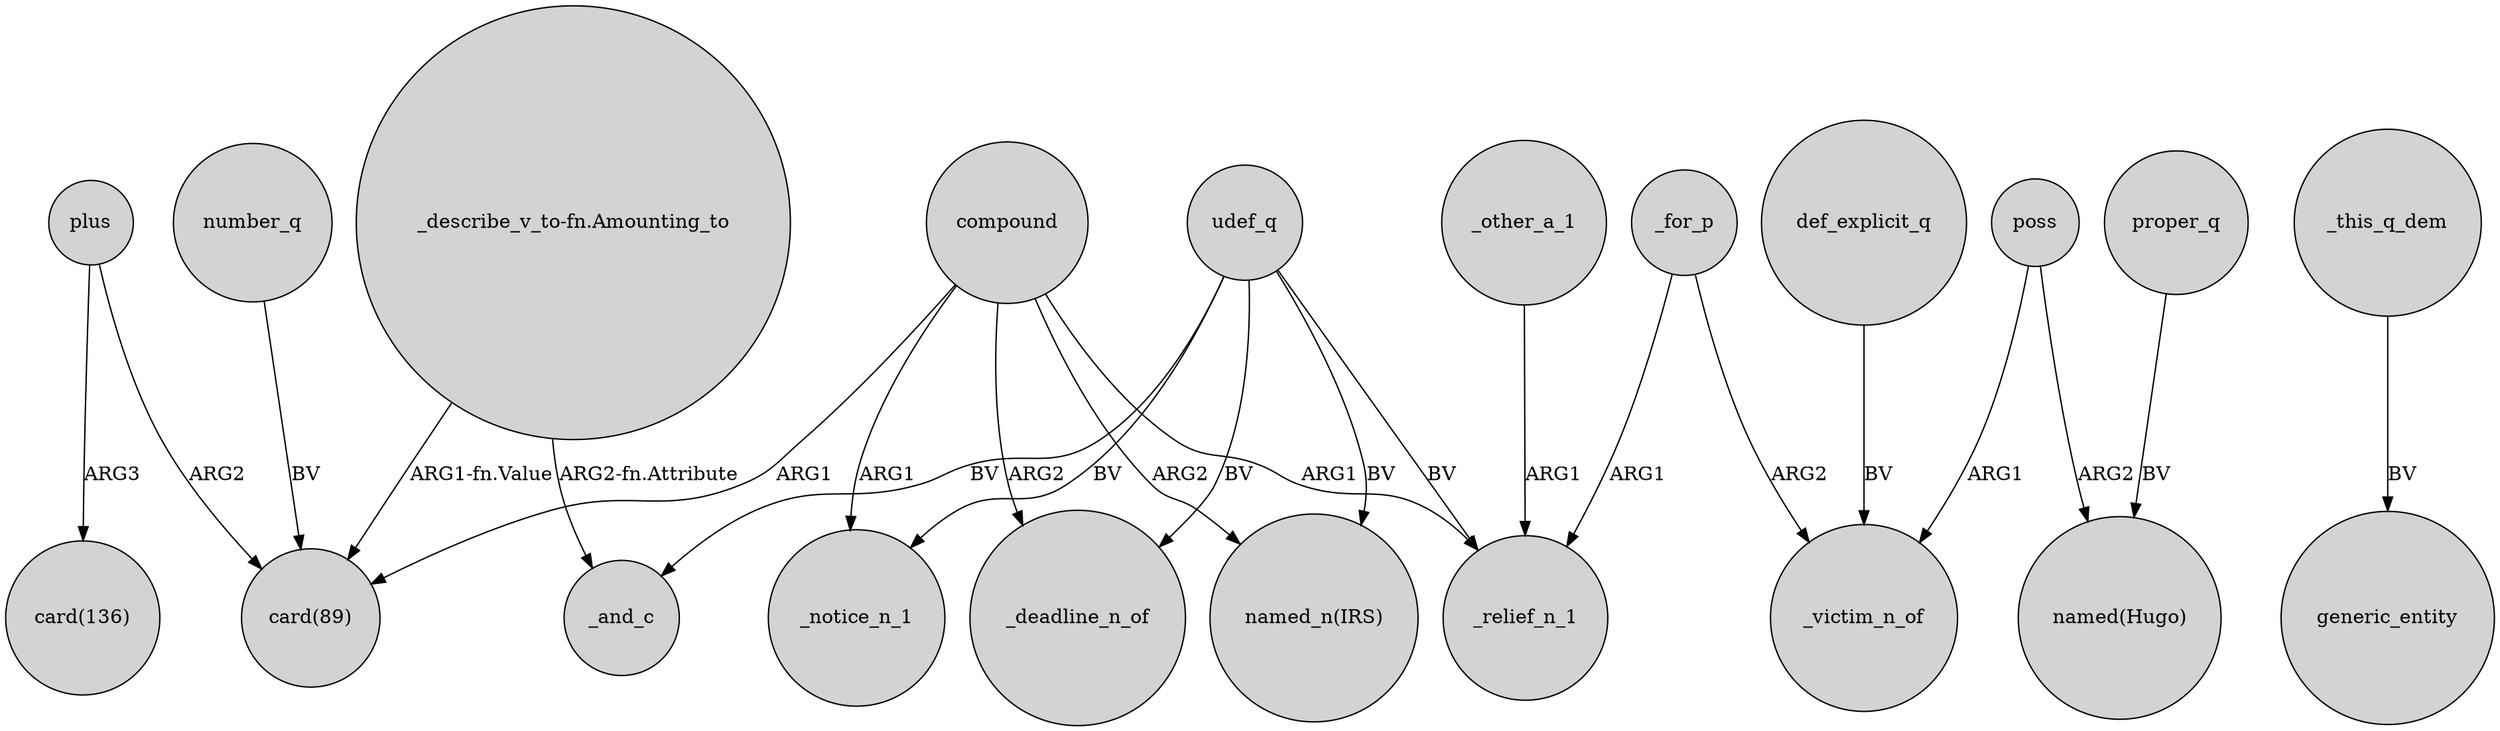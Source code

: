 digraph {
	node [shape=circle style=filled]
	"_describe_v_to-fn.Amounting_to" -> "card(89)" [label="ARG1-fn.Value"]
	number_q -> "card(89)" [label=BV]
	proper_q -> "named(Hugo)" [label=BV]
	compound -> _relief_n_1 [label=ARG1]
	udef_q -> _and_c [label=BV]
	def_explicit_q -> _victim_n_of [label=BV]
	_other_a_1 -> _relief_n_1 [label=ARG1]
	plus -> "card(136)" [label=ARG3]
	_this_q_dem -> generic_entity [label=BV]
	"_describe_v_to-fn.Amounting_to" -> _and_c [label="ARG2-fn.Attribute"]
	poss -> "named(Hugo)" [label=ARG2]
	_for_p -> _victim_n_of [label=ARG2]
	compound -> "named_n(IRS)" [label=ARG2]
	udef_q -> "named_n(IRS)" [label=BV]
	compound -> _notice_n_1 [label=ARG1]
	udef_q -> _notice_n_1 [label=BV]
	udef_q -> _deadline_n_of [label=BV]
	plus -> "card(89)" [label=ARG2]
	udef_q -> _relief_n_1 [label=BV]
	poss -> _victim_n_of [label=ARG1]
	compound -> _deadline_n_of [label=ARG2]
	compound -> "card(89)" [label=ARG1]
	_for_p -> _relief_n_1 [label=ARG1]
}
